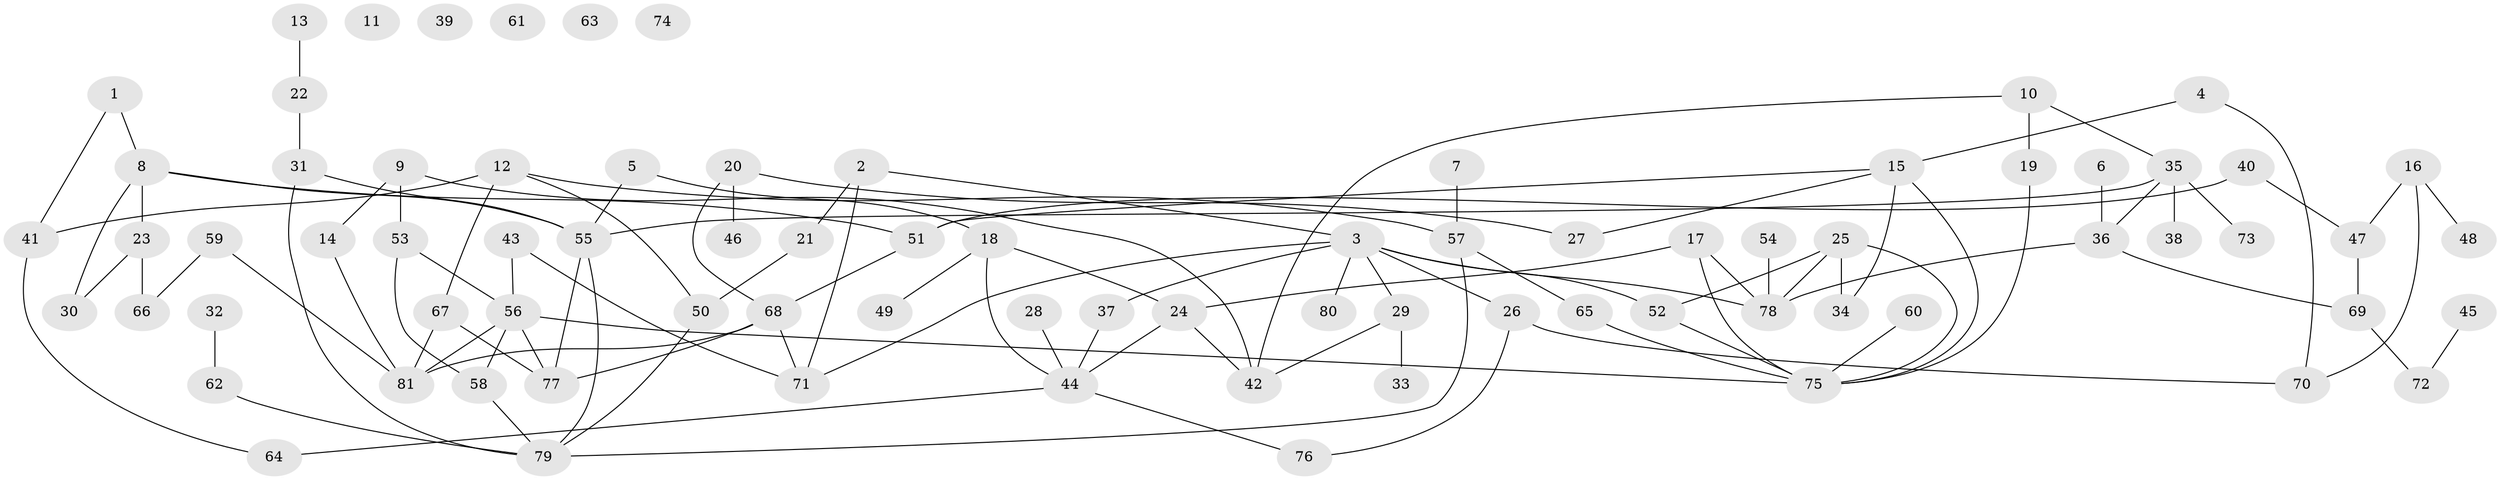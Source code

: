// Generated by graph-tools (version 1.1) at 2025/00/03/09/25 03:00:47]
// undirected, 81 vertices, 111 edges
graph export_dot {
graph [start="1"]
  node [color=gray90,style=filled];
  1;
  2;
  3;
  4;
  5;
  6;
  7;
  8;
  9;
  10;
  11;
  12;
  13;
  14;
  15;
  16;
  17;
  18;
  19;
  20;
  21;
  22;
  23;
  24;
  25;
  26;
  27;
  28;
  29;
  30;
  31;
  32;
  33;
  34;
  35;
  36;
  37;
  38;
  39;
  40;
  41;
  42;
  43;
  44;
  45;
  46;
  47;
  48;
  49;
  50;
  51;
  52;
  53;
  54;
  55;
  56;
  57;
  58;
  59;
  60;
  61;
  62;
  63;
  64;
  65;
  66;
  67;
  68;
  69;
  70;
  71;
  72;
  73;
  74;
  75;
  76;
  77;
  78;
  79;
  80;
  81;
  1 -- 8;
  1 -- 41;
  2 -- 3;
  2 -- 21;
  2 -- 71;
  3 -- 26;
  3 -- 29;
  3 -- 37;
  3 -- 52;
  3 -- 71;
  3 -- 78;
  3 -- 80;
  4 -- 15;
  4 -- 70;
  5 -- 18;
  5 -- 55;
  6 -- 36;
  7 -- 57;
  8 -- 23;
  8 -- 30;
  8 -- 51;
  8 -- 55;
  9 -- 14;
  9 -- 42;
  9 -- 53;
  10 -- 19;
  10 -- 35;
  10 -- 42;
  12 -- 41;
  12 -- 50;
  12 -- 57;
  12 -- 67;
  13 -- 22;
  14 -- 81;
  15 -- 27;
  15 -- 34;
  15 -- 51;
  15 -- 75;
  16 -- 47;
  16 -- 48;
  16 -- 70;
  17 -- 24;
  17 -- 75;
  17 -- 78;
  18 -- 24;
  18 -- 44;
  18 -- 49;
  19 -- 75;
  20 -- 27;
  20 -- 46;
  20 -- 68;
  21 -- 50;
  22 -- 31;
  23 -- 30;
  23 -- 66;
  24 -- 42;
  24 -- 44;
  25 -- 34;
  25 -- 52;
  25 -- 75;
  25 -- 78;
  26 -- 70;
  26 -- 76;
  28 -- 44;
  29 -- 33;
  29 -- 42;
  31 -- 55;
  31 -- 79;
  32 -- 62;
  35 -- 36;
  35 -- 38;
  35 -- 55;
  35 -- 73;
  36 -- 69;
  36 -- 78;
  37 -- 44;
  40 -- 47;
  40 -- 51;
  41 -- 64;
  43 -- 56;
  43 -- 71;
  44 -- 64;
  44 -- 76;
  45 -- 72;
  47 -- 69;
  50 -- 79;
  51 -- 68;
  52 -- 75;
  53 -- 56;
  53 -- 58;
  54 -- 78;
  55 -- 77;
  55 -- 79;
  56 -- 58;
  56 -- 75;
  56 -- 77;
  56 -- 81;
  57 -- 65;
  57 -- 79;
  58 -- 79;
  59 -- 66;
  59 -- 81;
  60 -- 75;
  62 -- 79;
  65 -- 75;
  67 -- 77;
  67 -- 81;
  68 -- 71;
  68 -- 77;
  68 -- 81;
  69 -- 72;
}
